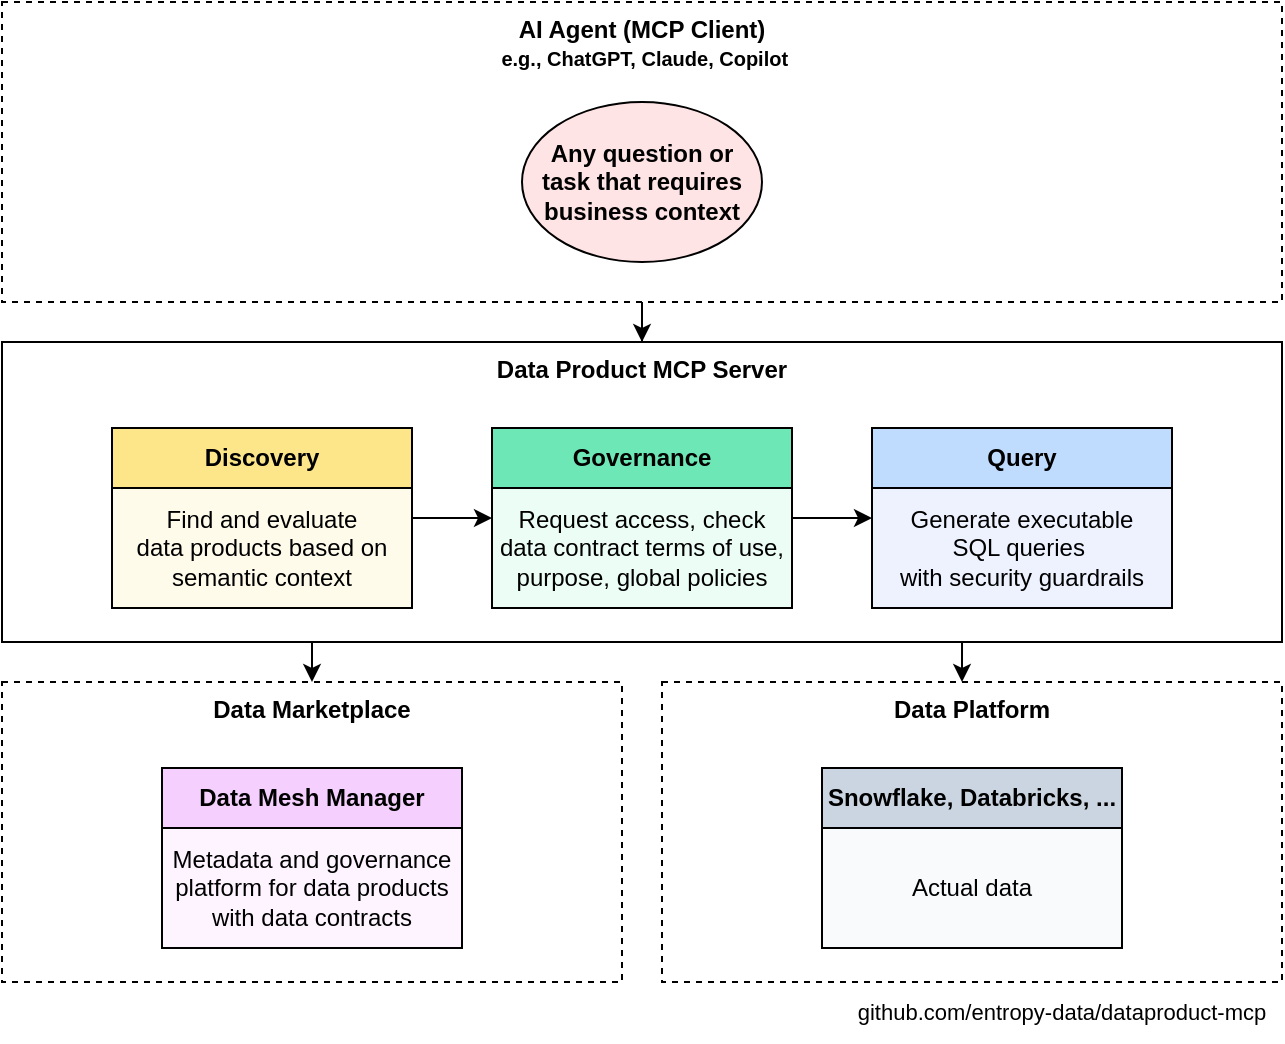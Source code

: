 <mxfile version="24.5.3" type="device">
  <diagram name="Page-1" id="GjYPB1wrOV77Kf_UKATb">
    <mxGraphModel dx="1026" dy="743" grid="1" gridSize="10" guides="1" tooltips="1" connect="1" arrows="1" fold="1" page="1" pageScale="1" pageWidth="4681" pageHeight="3300" math="0" shadow="0">
      <root>
        <mxCell id="0" />
        <mxCell id="1" parent="0" />
        <mxCell id="TuxKoJz2lapMnQEzsZ7t-17" value="AI Agent (MCP Client)&lt;br&gt;&lt;font style=&quot;font-size: 10px;&quot;&gt;&amp;nbsp;e.g., ChatGPT, Claude, Copilot&lt;/font&gt;" style="rounded=0;whiteSpace=wrap;html=1;verticalAlign=top;fontStyle=1;dashed=1;" parent="1" vertex="1">
          <mxGeometry x="240" y="200" width="640" height="150" as="geometry" />
        </mxCell>
        <mxCell id="TuxKoJz2lapMnQEzsZ7t-27" style="edgeStyle=orthogonalEdgeStyle;rounded=0;orthogonalLoop=1;jettySize=auto;html=1;entryX=0.5;entryY=0;entryDx=0;entryDy=0;" parent="1" target="TuxKoJz2lapMnQEzsZ7t-21" edge="1">
          <mxGeometry relative="1" as="geometry">
            <mxPoint x="395" y="500" as="sourcePoint" />
            <Array as="points">
              <mxPoint x="395" y="520" />
              <mxPoint x="395" y="520" />
            </Array>
          </mxGeometry>
        </mxCell>
        <mxCell id="TuxKoJz2lapMnQEzsZ7t-28" style="edgeStyle=orthogonalEdgeStyle;rounded=0;orthogonalLoop=1;jettySize=auto;html=1;" parent="1" target="TuxKoJz2lapMnQEzsZ7t-24" edge="1">
          <mxGeometry relative="1" as="geometry">
            <mxPoint x="720.04" y="500" as="sourcePoint" />
            <Array as="points">
              <mxPoint x="720" y="530" />
              <mxPoint x="720" y="530" />
            </Array>
          </mxGeometry>
        </mxCell>
        <mxCell id="TuxKoJz2lapMnQEzsZ7t-16" value="Data Product MCP Server" style="rounded=0;whiteSpace=wrap;html=1;verticalAlign=top;fontStyle=1" parent="1" vertex="1">
          <mxGeometry x="240" y="370" width="640" height="150" as="geometry" />
        </mxCell>
        <mxCell id="TuxKoJz2lapMnQEzsZ7t-2" value="Discovery" style="rounded=0;whiteSpace=wrap;html=1;fontStyle=1;fillColor=#fde68a;" parent="1" vertex="1">
          <mxGeometry x="295" y="413" width="150" height="30" as="geometry" />
        </mxCell>
        <mxCell id="TuxKoJz2lapMnQEzsZ7t-11" style="edgeStyle=orthogonalEdgeStyle;rounded=0;orthogonalLoop=1;jettySize=auto;html=1;exitX=1;exitY=0.25;exitDx=0;exitDy=0;" parent="1" source="TuxKoJz2lapMnQEzsZ7t-4" edge="1">
          <mxGeometry relative="1" as="geometry">
            <mxPoint x="485" y="458" as="targetPoint" />
          </mxGeometry>
        </mxCell>
        <mxCell id="TuxKoJz2lapMnQEzsZ7t-4" value="Find and evaluate &lt;br&gt;data products based on semantic context" style="rounded=0;whiteSpace=wrap;html=1;fillColor=#fffbeb;" parent="1" vertex="1">
          <mxGeometry x="295" y="443" width="150" height="60" as="geometry" />
        </mxCell>
        <mxCell id="TuxKoJz2lapMnQEzsZ7t-5" value="Governance" style="rounded=0;whiteSpace=wrap;html=1;fontStyle=1;fillColor=#6ee7b7;" parent="1" vertex="1">
          <mxGeometry x="485" y="413" width="150" height="30" as="geometry" />
        </mxCell>
        <mxCell id="TuxKoJz2lapMnQEzsZ7t-12" style="edgeStyle=orthogonalEdgeStyle;rounded=0;orthogonalLoop=1;jettySize=auto;html=1;exitX=1;exitY=0.25;exitDx=0;exitDy=0;" parent="1" source="TuxKoJz2lapMnQEzsZ7t-7" edge="1">
          <mxGeometry relative="1" as="geometry">
            <mxPoint x="675" y="458" as="targetPoint" />
          </mxGeometry>
        </mxCell>
        <mxCell id="TuxKoJz2lapMnQEzsZ7t-7" value="Request access, check data contract terms of use, purpose, global policies" style="rounded=0;whiteSpace=wrap;html=1;fillColor=#ecfdf5;" parent="1" vertex="1">
          <mxGeometry x="485" y="443" width="150" height="60" as="geometry" />
        </mxCell>
        <mxCell id="TuxKoJz2lapMnQEzsZ7t-8" value="Query" style="rounded=0;whiteSpace=wrap;html=1;fontStyle=1;fillColor=#bfdbfe;" parent="1" vertex="1">
          <mxGeometry x="675" y="413" width="150" height="30" as="geometry" />
        </mxCell>
        <mxCell id="TuxKoJz2lapMnQEzsZ7t-10" value="Generate executable &lt;br&gt;SQL queries&amp;nbsp;&lt;br&gt;with security guardrails" style="rounded=0;whiteSpace=wrap;html=1;fillColor=#eef2ff;" parent="1" vertex="1">
          <mxGeometry x="675" y="443" width="150" height="60" as="geometry" />
        </mxCell>
        <mxCell id="TuxKoJz2lapMnQEzsZ7t-18" style="edgeStyle=orthogonalEdgeStyle;rounded=0;orthogonalLoop=1;jettySize=auto;html=1;" parent="1" source="TuxKoJz2lapMnQEzsZ7t-17" target="TuxKoJz2lapMnQEzsZ7t-16" edge="1">
          <mxGeometry relative="1" as="geometry">
            <mxPoint x="560" y="340" as="sourcePoint" />
          </mxGeometry>
        </mxCell>
        <mxCell id="TuxKoJz2lapMnQEzsZ7t-15" value="Any question or task that requires business context" style="ellipse;whiteSpace=wrap;html=1;fillColor=#ffe4e6;fontStyle=1" parent="1" vertex="1">
          <mxGeometry x="500" y="250" width="120" height="80" as="geometry" />
        </mxCell>
        <mxCell id="TuxKoJz2lapMnQEzsZ7t-21" value="Data Marketplace" style="rounded=0;whiteSpace=wrap;html=1;verticalAlign=top;fontStyle=1;dashed=1;" parent="1" vertex="1">
          <mxGeometry x="240" y="540" width="310" height="150" as="geometry" />
        </mxCell>
        <mxCell id="TuxKoJz2lapMnQEzsZ7t-22" value="Data Mesh Manager" style="rounded=0;whiteSpace=wrap;html=1;fontStyle=1;fillColor=#f5d0fe;" parent="1" vertex="1">
          <mxGeometry x="320" y="583" width="150" height="30" as="geometry" />
        </mxCell>
        <mxCell id="TuxKoJz2lapMnQEzsZ7t-23" value="Metadata and governance platform for data products with data contracts" style="rounded=0;whiteSpace=wrap;html=1;fillColor=#fdf4ff;" parent="1" vertex="1">
          <mxGeometry x="320" y="613" width="150" height="60" as="geometry" />
        </mxCell>
        <mxCell id="TuxKoJz2lapMnQEzsZ7t-24" value="Data Platform" style="rounded=0;whiteSpace=wrap;html=1;verticalAlign=top;fontStyle=1;dashed=1;" parent="1" vertex="1">
          <mxGeometry x="570" y="540" width="310" height="150" as="geometry" />
        </mxCell>
        <mxCell id="TuxKoJz2lapMnQEzsZ7t-25" value="Snowflake, Databricks, ..." style="rounded=0;whiteSpace=wrap;html=1;fontStyle=1;fillColor=#cbd5e1;" parent="1" vertex="1">
          <mxGeometry x="650" y="583" width="150" height="30" as="geometry" />
        </mxCell>
        <mxCell id="TuxKoJz2lapMnQEzsZ7t-26" value="Actual data" style="rounded=0;whiteSpace=wrap;html=1;fillColor=#f8fafc;" parent="1" vertex="1">
          <mxGeometry x="650" y="613" width="150" height="60" as="geometry" />
        </mxCell>
        <mxCell id="TL19e-A8f9wudzsVy3ck-1" value="github.com/entropy-data/dataproduct-mcp" style="text;html=1;align=center;verticalAlign=middle;whiteSpace=wrap;rounded=0;fontSize=11;" vertex="1" parent="1">
          <mxGeometry x="660" y="690" width="220" height="30" as="geometry" />
        </mxCell>
        <mxCell id="TL19e-A8f9wudzsVy3ck-2" value="" style="shape=image;verticalLabelPosition=bottom;labelBackgroundColor=default;verticalAlign=top;aspect=fixed;imageAspect=0;image=https://upload.wikimedia.org/wikipedia/commons/thumb/9/91/Octicons-mark-github.svg/2048px-Octicons-mark-github.svg.png;" vertex="1" parent="1">
          <mxGeometry x="648" y="697.5" width="15" height="15" as="geometry" />
        </mxCell>
      </root>
    </mxGraphModel>
  </diagram>
</mxfile>
